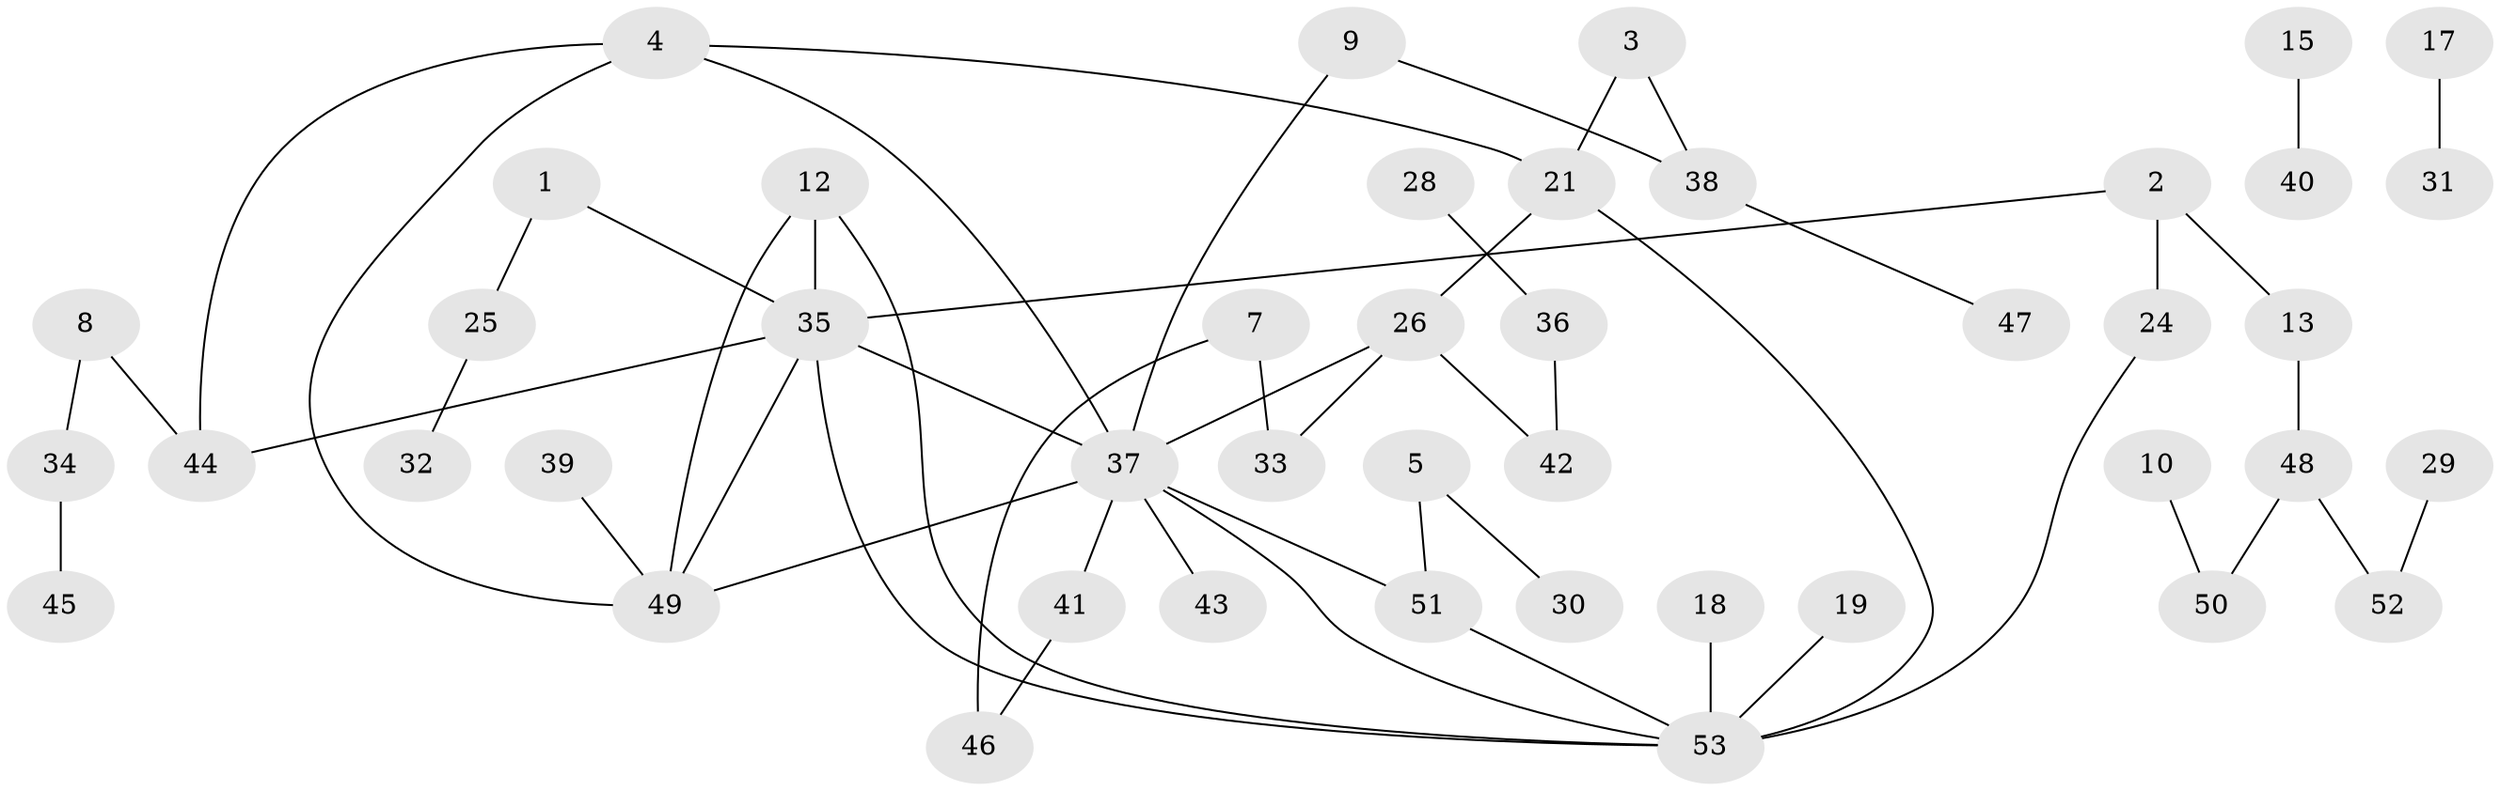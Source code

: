 // original degree distribution, {3: 0.17757009345794392, 2: 0.37383177570093457, 1: 0.2803738317757009, 4: 0.06542056074766354, 0: 0.06542056074766354, 5: 0.018691588785046728, 7: 0.009345794392523364, 6: 0.009345794392523364}
// Generated by graph-tools (version 1.1) at 2025/00/03/09/25 03:00:47]
// undirected, 45 vertices, 54 edges
graph export_dot {
graph [start="1"]
  node [color=gray90,style=filled];
  1;
  2;
  3;
  4;
  5;
  7;
  8;
  9;
  10;
  12;
  13;
  15;
  17;
  18;
  19;
  21;
  24;
  25;
  26;
  28;
  29;
  30;
  31;
  32;
  33;
  34;
  35;
  36;
  37;
  38;
  39;
  40;
  41;
  42;
  43;
  44;
  45;
  46;
  47;
  48;
  49;
  50;
  51;
  52;
  53;
  1 -- 25 [weight=1.0];
  1 -- 35 [weight=1.0];
  2 -- 13 [weight=1.0];
  2 -- 24 [weight=1.0];
  2 -- 35 [weight=1.0];
  3 -- 21 [weight=1.0];
  3 -- 38 [weight=1.0];
  4 -- 21 [weight=1.0];
  4 -- 37 [weight=1.0];
  4 -- 44 [weight=1.0];
  4 -- 49 [weight=1.0];
  5 -- 30 [weight=1.0];
  5 -- 51 [weight=1.0];
  7 -- 33 [weight=1.0];
  7 -- 46 [weight=1.0];
  8 -- 34 [weight=1.0];
  8 -- 44 [weight=1.0];
  9 -- 37 [weight=1.0];
  9 -- 38 [weight=1.0];
  10 -- 50 [weight=1.0];
  12 -- 35 [weight=1.0];
  12 -- 49 [weight=1.0];
  12 -- 53 [weight=1.0];
  13 -- 48 [weight=1.0];
  15 -- 40 [weight=1.0];
  17 -- 31 [weight=1.0];
  18 -- 53 [weight=2.0];
  19 -- 53 [weight=1.0];
  21 -- 26 [weight=1.0];
  21 -- 53 [weight=1.0];
  24 -- 53 [weight=1.0];
  25 -- 32 [weight=1.0];
  26 -- 33 [weight=1.0];
  26 -- 37 [weight=1.0];
  26 -- 42 [weight=1.0];
  28 -- 36 [weight=1.0];
  29 -- 52 [weight=1.0];
  34 -- 45 [weight=1.0];
  35 -- 37 [weight=2.0];
  35 -- 44 [weight=1.0];
  35 -- 49 [weight=1.0];
  35 -- 53 [weight=1.0];
  36 -- 42 [weight=1.0];
  37 -- 41 [weight=1.0];
  37 -- 43 [weight=1.0];
  37 -- 49 [weight=1.0];
  37 -- 51 [weight=1.0];
  37 -- 53 [weight=1.0];
  38 -- 47 [weight=1.0];
  39 -- 49 [weight=1.0];
  41 -- 46 [weight=1.0];
  48 -- 50 [weight=1.0];
  48 -- 52 [weight=1.0];
  51 -- 53 [weight=1.0];
}
